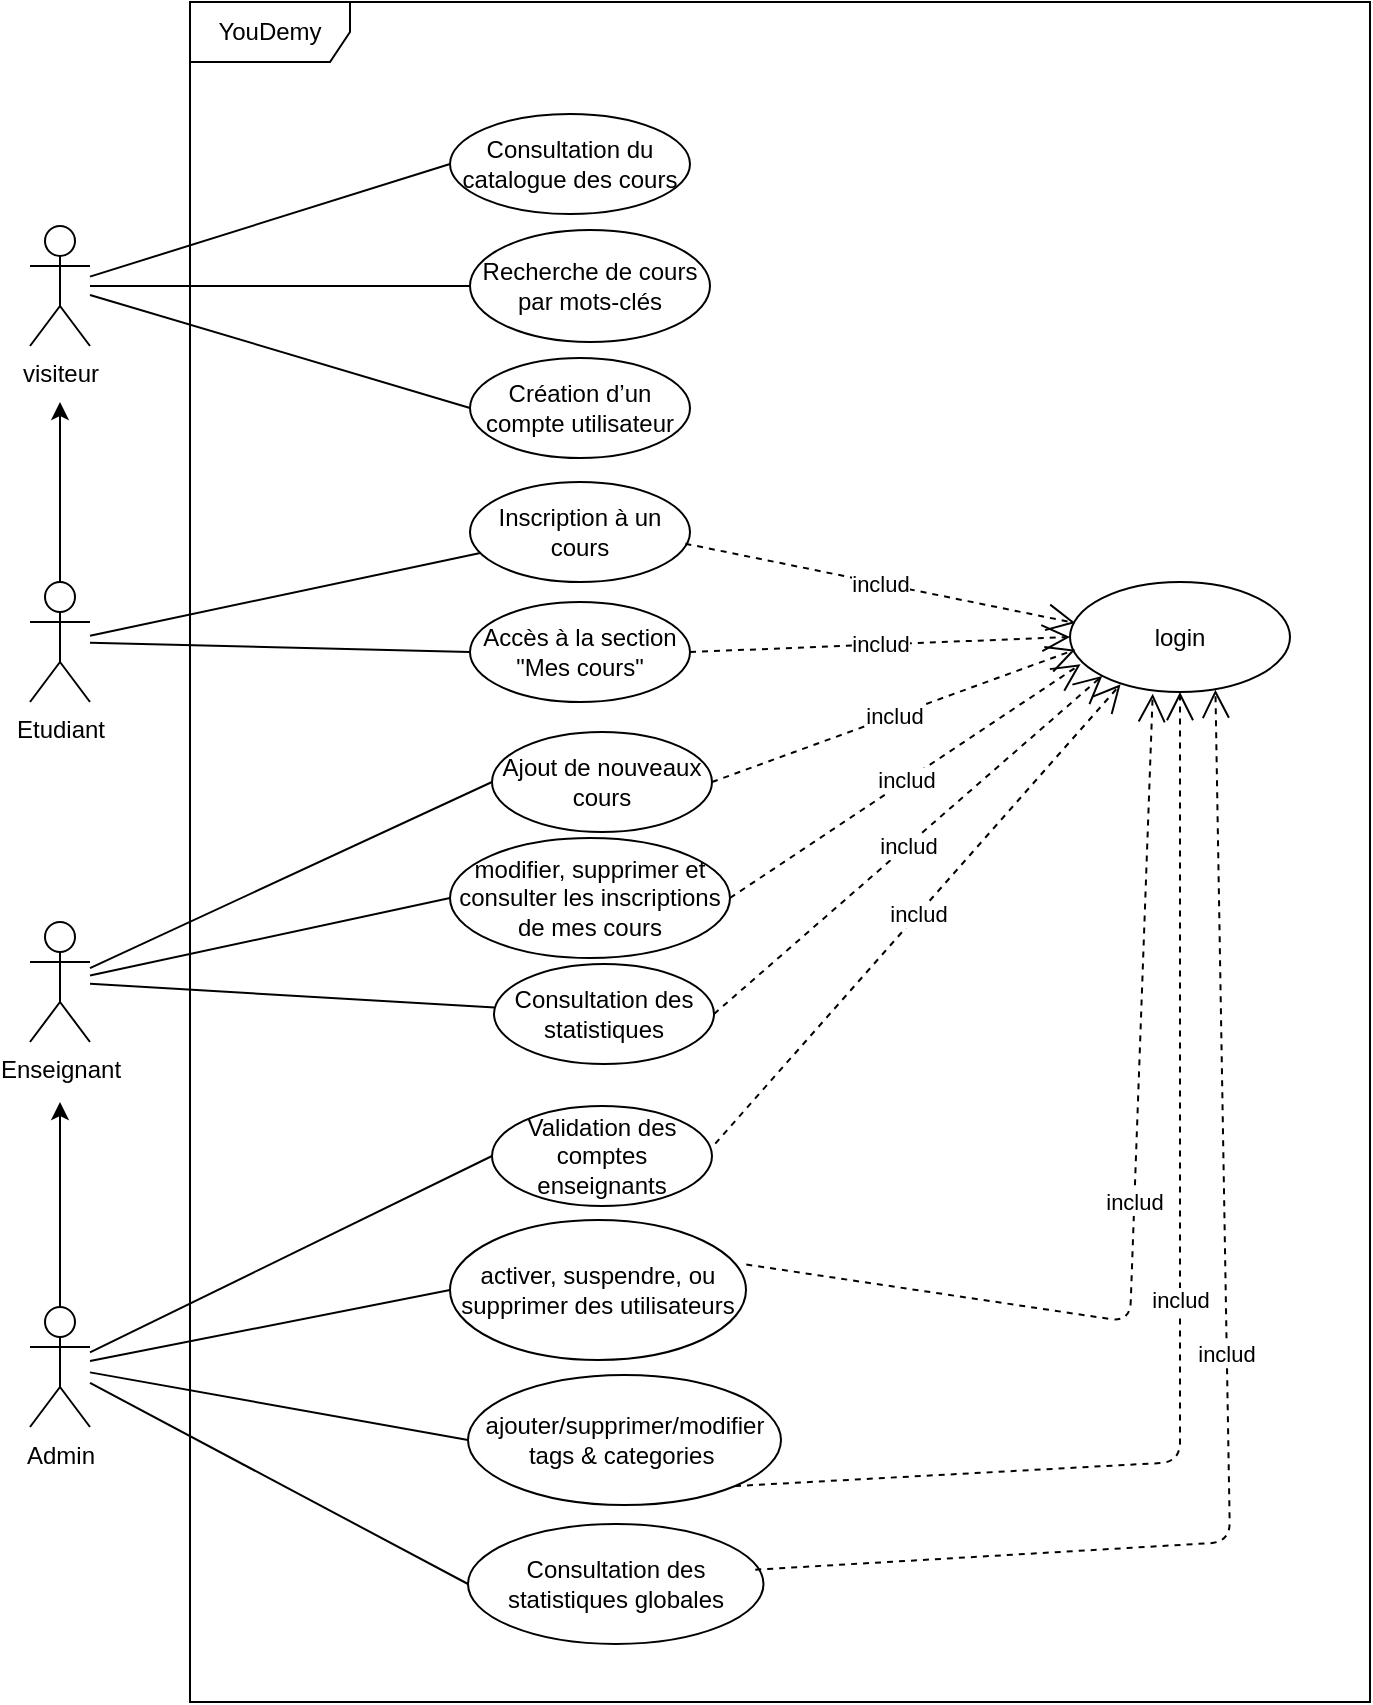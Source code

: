 <mxfile>
    <diagram id="xdk2iiQiTWYb1xzsuczX" name="Page-1">
        <mxGraphModel dx="1800" dy="751" grid="1" gridSize="10" guides="1" tooltips="1" connect="1" arrows="1" fold="1" page="0" pageScale="1" pageWidth="850" pageHeight="1100" math="0" shadow="0">
            <root>
                <mxCell id="0"/>
                <mxCell id="1" parent="0"/>
                <mxCell id="3" value="YouDemy" style="shape=umlFrame;whiteSpace=wrap;html=1;width=80;height=30;" parent="1" vertex="1">
                    <mxGeometry x="-100" y="80" width="590" height="850" as="geometry"/>
                </mxCell>
                <mxCell id="4" value="visiteur" style="shape=umlActor;verticalLabelPosition=bottom;verticalAlign=top;html=1;" parent="1" vertex="1">
                    <mxGeometry x="-180" y="192" width="30" height="60" as="geometry"/>
                </mxCell>
                <mxCell id="6" value="Enseignant" style="shape=umlActor;verticalLabelPosition=bottom;verticalAlign=top;html=1;" parent="1" vertex="1">
                    <mxGeometry x="-180" y="540" width="30" height="60" as="geometry"/>
                </mxCell>
                <mxCell id="50" style="edgeStyle=none;html=1;" parent="1" source="8" edge="1">
                    <mxGeometry relative="1" as="geometry">
                        <mxPoint x="-165" y="630" as="targetPoint"/>
                    </mxGeometry>
                </mxCell>
                <mxCell id="8" value="Admin" style="shape=umlActor;verticalLabelPosition=bottom;verticalAlign=top;html=1;" parent="1" vertex="1">
                    <mxGeometry x="-180" y="732.5" width="30" height="60" as="geometry"/>
                </mxCell>
                <mxCell id="9" value="Consultation du catalogue des cours" style="ellipse;whiteSpace=wrap;html=1;" parent="1" vertex="1">
                    <mxGeometry x="30" y="136" width="120" height="50" as="geometry"/>
                </mxCell>
                <mxCell id="10" value="Recherche de cours par mots-clés" style="ellipse;whiteSpace=wrap;html=1;" parent="1" vertex="1">
                    <mxGeometry x="40" y="194" width="120" height="56" as="geometry"/>
                </mxCell>
                <mxCell id="11" value="Création d’un compte utilisateur" style="ellipse;whiteSpace=wrap;html=1;" parent="1" vertex="1">
                    <mxGeometry x="40" y="258" width="110" height="50" as="geometry"/>
                </mxCell>
                <mxCell id="12" value="Inscription à un cours" style="ellipse;whiteSpace=wrap;html=1;" parent="1" vertex="1">
                    <mxGeometry x="40" y="320" width="110" height="50" as="geometry"/>
                </mxCell>
                <mxCell id="13" value="Accès à la section &quot;Mes cours&quot;" style="ellipse;whiteSpace=wrap;html=1;" parent="1" vertex="1">
                    <mxGeometry x="40" y="380" width="110" height="50" as="geometry"/>
                </mxCell>
                <mxCell id="14" value="" style="endArrow=none;html=1;entryX=0;entryY=0.5;entryDx=0;entryDy=0;" parent="1" source="4" target="9" edge="1">
                    <mxGeometry width="50" height="50" relative="1" as="geometry">
                        <mxPoint x="-140" y="280" as="sourcePoint"/>
                        <mxPoint x="30" y="210" as="targetPoint"/>
                    </mxGeometry>
                </mxCell>
                <mxCell id="15" value="" style="endArrow=none;html=1;entryX=0;entryY=0.5;entryDx=0;entryDy=0;" parent="1" source="4" target="10" edge="1">
                    <mxGeometry width="50" height="50" relative="1" as="geometry">
                        <mxPoint x="-160" y="280" as="sourcePoint"/>
                        <mxPoint x="50.0" y="165" as="targetPoint"/>
                    </mxGeometry>
                </mxCell>
                <mxCell id="16" value="" style="endArrow=none;html=1;entryX=0;entryY=0.5;entryDx=0;entryDy=0;" parent="1" source="4" target="11" edge="1">
                    <mxGeometry width="50" height="50" relative="1" as="geometry">
                        <mxPoint x="-120.0" y="300" as="sourcePoint"/>
                        <mxPoint x="60.0" y="175" as="targetPoint"/>
                    </mxGeometry>
                </mxCell>
                <mxCell id="17" value="" style="endArrow=none;html=1;" parent="1" source="46" target="12" edge="1">
                    <mxGeometry width="50" height="50" relative="1" as="geometry">
                        <mxPoint x="-110.0" y="310" as="sourcePoint"/>
                        <mxPoint x="70.0" y="185" as="targetPoint"/>
                    </mxGeometry>
                </mxCell>
                <mxCell id="18" value="" style="endArrow=none;html=1;entryX=0;entryY=0.5;entryDx=0;entryDy=0;" parent="1" source="46" target="13" edge="1">
                    <mxGeometry width="50" height="50" relative="1" as="geometry">
                        <mxPoint x="-100.0" y="320" as="sourcePoint"/>
                        <mxPoint x="80.0" y="195" as="targetPoint"/>
                    </mxGeometry>
                </mxCell>
                <mxCell id="19" value="Ajout de nouveaux cours" style="ellipse;whiteSpace=wrap;html=1;" parent="1" vertex="1">
                    <mxGeometry x="51" y="445" width="110" height="50" as="geometry"/>
                </mxCell>
                <mxCell id="20" value="&lt;p data-pm-slice=&quot;1 1 []&quot;&gt;modifier, supprimer et consulter les inscriptions de mes cours&lt;/p&gt;" style="ellipse;whiteSpace=wrap;html=1;" parent="1" vertex="1">
                    <mxGeometry x="30" y="498" width="140" height="60" as="geometry"/>
                </mxCell>
                <mxCell id="21" value="Consultation des statistiques" style="ellipse;whiteSpace=wrap;html=1;" parent="1" vertex="1">
                    <mxGeometry x="52" y="561" width="110" height="50" as="geometry"/>
                </mxCell>
                <mxCell id="22" value="Validation des comptes enseignants" style="ellipse;whiteSpace=wrap;html=1;" parent="1" vertex="1">
                    <mxGeometry x="51" y="632" width="110" height="50" as="geometry"/>
                </mxCell>
                <mxCell id="23" value="" style="endArrow=none;html=1;entryX=0;entryY=0.5;entryDx=0;entryDy=0;" parent="1" source="6" target="19" edge="1">
                    <mxGeometry width="50" height="50" relative="1" as="geometry">
                        <mxPoint x="-170" y="530" as="sourcePoint"/>
                        <mxPoint x="51" y="620.23" as="targetPoint"/>
                    </mxGeometry>
                </mxCell>
                <mxCell id="24" value="" style="endArrow=none;html=1;entryX=0;entryY=0.5;entryDx=0;entryDy=0;" parent="1" source="6" target="20" edge="1">
                    <mxGeometry width="50" height="50" relative="1" as="geometry">
                        <mxPoint x="-170" y="544" as="sourcePoint"/>
                        <mxPoint x="61" y="455" as="targetPoint"/>
                    </mxGeometry>
                </mxCell>
                <mxCell id="25" value="" style="endArrow=none;html=1;" parent="1" source="6" target="21" edge="1">
                    <mxGeometry width="50" height="50" relative="1" as="geometry">
                        <mxPoint x="-150.0" y="553.962" as="sourcePoint"/>
                        <mxPoint x="71" y="465" as="targetPoint"/>
                    </mxGeometry>
                </mxCell>
                <mxCell id="26" value="" style="endArrow=none;html=1;entryX=0;entryY=0.5;entryDx=0;entryDy=0;" parent="1" source="8" target="22" edge="1">
                    <mxGeometry width="50" height="50" relative="1" as="geometry">
                        <mxPoint x="-170" y="770" as="sourcePoint"/>
                        <mxPoint x="81" y="475" as="targetPoint"/>
                    </mxGeometry>
                </mxCell>
                <mxCell id="27" value="activer, suspendre, ou supprimer des utilisateurs" style="ellipse;whiteSpace=wrap;html=1;" parent="1" vertex="1">
                    <mxGeometry x="30" y="689" width="148" height="70" as="geometry"/>
                </mxCell>
                <mxCell id="28" value="ajouter/supprimer/modifier tags &amp;amp; categories&amp;nbsp;" style="ellipse;whiteSpace=wrap;html=1;" parent="1" vertex="1">
                    <mxGeometry x="39" y="766.5" width="156.5" height="65" as="geometry"/>
                </mxCell>
                <mxCell id="29" value="Consultation des statistiques globales" style="ellipse;whiteSpace=wrap;html=1;" parent="1" vertex="1">
                    <mxGeometry x="39" y="841" width="147.75" height="60" as="geometry"/>
                </mxCell>
                <mxCell id="30" value="" style="endArrow=none;html=1;entryX=0;entryY=0.5;entryDx=0;entryDy=0;" parent="1" source="8" target="27" edge="1">
                    <mxGeometry width="50" height="50" relative="1" as="geometry">
                        <mxPoint x="-190" y="760" as="sourcePoint"/>
                        <mxPoint x="39.0" y="710.23" as="targetPoint"/>
                    </mxGeometry>
                </mxCell>
                <mxCell id="31" value="" style="endArrow=none;html=1;entryX=0;entryY=0.5;entryDx=0;entryDy=0;" parent="1" source="8" target="28" edge="1">
                    <mxGeometry width="50" height="50" relative="1" as="geometry">
                        <mxPoint x="-170" y="750" as="sourcePoint"/>
                        <mxPoint x="71.0" y="635" as="targetPoint"/>
                    </mxGeometry>
                </mxCell>
                <mxCell id="32" value="" style="endArrow=none;html=1;entryX=0;entryY=0.5;entryDx=0;entryDy=0;" parent="1" source="8" target="29" edge="1">
                    <mxGeometry width="50" height="50" relative="1" as="geometry">
                        <mxPoint x="-190" y="750" as="sourcePoint"/>
                        <mxPoint x="81.0" y="645" as="targetPoint"/>
                    </mxGeometry>
                </mxCell>
                <mxCell id="33" value="login" style="ellipse;whiteSpace=wrap;html=1;" parent="1" vertex="1">
                    <mxGeometry x="340" y="370" width="110" height="55" as="geometry"/>
                </mxCell>
                <mxCell id="37" value="includ" style="endArrow=open;endSize=12;dashed=1;html=1;exitX=0.979;exitY=0.617;exitDx=0;exitDy=0;entryX=0.024;entryY=0.373;entryDx=0;entryDy=0;exitPerimeter=0;entryPerimeter=0;" parent="1" source="12" target="33" edge="1">
                    <mxGeometry width="160" relative="1" as="geometry">
                        <mxPoint x="161" y="330" as="sourcePoint"/>
                        <mxPoint x="371" y="498.5" as="targetPoint"/>
                    </mxGeometry>
                </mxCell>
                <mxCell id="38" value="includ" style="endArrow=open;endSize=12;dashed=1;html=1;exitX=1;exitY=0.5;exitDx=0;exitDy=0;entryX=0;entryY=0.5;entryDx=0;entryDy=0;" parent="1" source="13" target="33" edge="1">
                    <mxGeometry width="160" relative="1" as="geometry">
                        <mxPoint x="170" y="284" as="sourcePoint"/>
                        <mxPoint x="380" y="452.5" as="targetPoint"/>
                    </mxGeometry>
                </mxCell>
                <mxCell id="39" value="includ" style="endArrow=open;endSize=12;dashed=1;html=1;exitX=1;exitY=0.5;exitDx=0;exitDy=0;entryX=0.024;entryY=0.615;entryDx=0;entryDy=0;entryPerimeter=0;" parent="1" source="19" target="33" edge="1">
                    <mxGeometry width="160" relative="1" as="geometry">
                        <mxPoint x="180" y="294" as="sourcePoint"/>
                        <mxPoint x="390" y="462.5" as="targetPoint"/>
                    </mxGeometry>
                </mxCell>
                <mxCell id="40" value="includ" style="endArrow=open;endSize=12;dashed=1;html=1;exitX=1;exitY=0.5;exitDx=0;exitDy=0;entryX=0.048;entryY=0.748;entryDx=0;entryDy=0;entryPerimeter=0;" parent="1" source="20" target="33" edge="1">
                    <mxGeometry width="160" relative="1" as="geometry">
                        <mxPoint x="190" y="304" as="sourcePoint"/>
                        <mxPoint x="400" y="472.5" as="targetPoint"/>
                    </mxGeometry>
                </mxCell>
                <mxCell id="41" value="includ" style="endArrow=open;endSize=12;dashed=1;html=1;exitX=1;exitY=0.5;exitDx=0;exitDy=0;entryX=0;entryY=1;entryDx=0;entryDy=0;" parent="1" source="21" target="33" edge="1">
                    <mxGeometry width="160" relative="1" as="geometry">
                        <mxPoint x="200" y="314" as="sourcePoint"/>
                        <mxPoint x="410" y="482.5" as="targetPoint"/>
                    </mxGeometry>
                </mxCell>
                <mxCell id="42" value="includ" style="endArrow=open;endSize=12;dashed=1;html=1;exitX=1.015;exitY=0.377;exitDx=0;exitDy=0;entryX=0.23;entryY=0.93;entryDx=0;entryDy=0;exitPerimeter=0;entryPerimeter=0;" parent="1" source="22" target="33" edge="1">
                    <mxGeometry width="160" relative="1" as="geometry">
                        <mxPoint x="210" y="324" as="sourcePoint"/>
                        <mxPoint x="420" y="492.5" as="targetPoint"/>
                    </mxGeometry>
                </mxCell>
                <mxCell id="43" value="includ" style="endArrow=open;endSize=12;dashed=1;html=1;entryX=0.376;entryY=1.015;entryDx=0;entryDy=0;entryPerimeter=0;exitX=1.001;exitY=0.318;exitDx=0;exitDy=0;exitPerimeter=0;" parent="1" source="27" target="33" edge="1">
                    <mxGeometry width="160" relative="1" as="geometry">
                        <mxPoint x="220" y="334" as="sourcePoint"/>
                        <mxPoint x="430" y="502.5" as="targetPoint"/>
                        <Array as="points">
                            <mxPoint x="370" y="740"/>
                        </Array>
                    </mxGeometry>
                </mxCell>
                <mxCell id="44" value="includ" style="endArrow=open;endSize=12;dashed=1;html=1;exitX=1;exitY=1;exitDx=0;exitDy=0;entryX=0.5;entryY=1;entryDx=0;entryDy=0;" parent="1" source="28" target="33" edge="1">
                    <mxGeometry width="160" relative="1" as="geometry">
                        <mxPoint x="230" y="344" as="sourcePoint"/>
                        <mxPoint x="440" y="512.5" as="targetPoint"/>
                        <Array as="points">
                            <mxPoint x="395" y="810"/>
                        </Array>
                    </mxGeometry>
                </mxCell>
                <mxCell id="45" value="includ" style="endArrow=open;endSize=12;dashed=1;html=1;exitX=0.972;exitY=0.381;exitDx=0;exitDy=0;entryX=0.661;entryY=0.979;entryDx=0;entryDy=0;exitPerimeter=0;entryPerimeter=0;" parent="1" source="29" target="33" edge="1">
                    <mxGeometry width="160" relative="1" as="geometry">
                        <mxPoint x="240" y="354" as="sourcePoint"/>
                        <mxPoint x="450" y="522.5" as="targetPoint"/>
                        <Array as="points">
                            <mxPoint x="420" y="850"/>
                        </Array>
                    </mxGeometry>
                </mxCell>
                <mxCell id="47" style="edgeStyle=none;html=1;" parent="1" source="46" edge="1">
                    <mxGeometry relative="1" as="geometry">
                        <mxPoint x="-165" y="280" as="targetPoint"/>
                    </mxGeometry>
                </mxCell>
                <mxCell id="46" value="Etudiant" style="shape=umlActor;verticalLabelPosition=bottom;verticalAlign=top;html=1;" parent="1" vertex="1">
                    <mxGeometry x="-180" y="370" width="30" height="60" as="geometry"/>
                </mxCell>
            </root>
        </mxGraphModel>
    </diagram>
</mxfile>